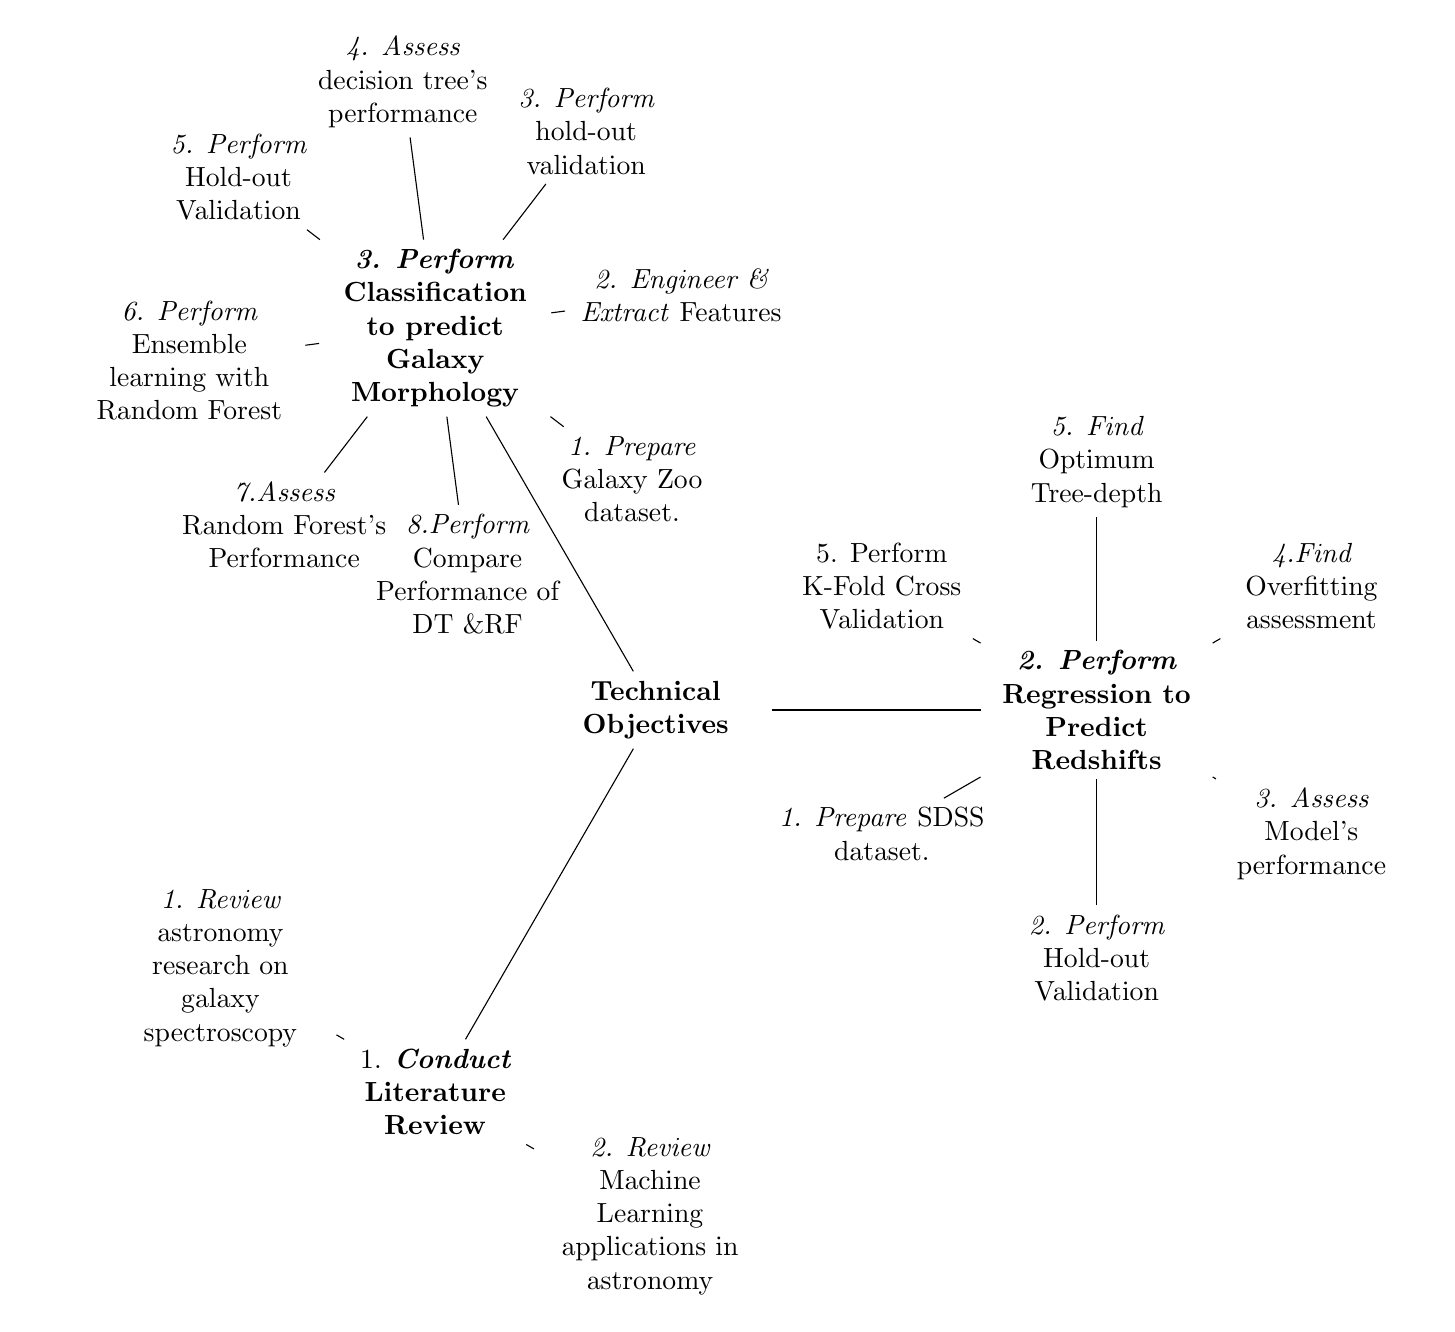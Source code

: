 ﻿\usetikzlibrary{mindmap}
\begin{tikzpicture}[grow cyclic, text width=2.7cm, align=flush center, scale =.7,
    level 1/.style={level distance=8cm,sibling angle=120},
    level 2/.style={level distance=4.5cm,sibling angle=360/\the\tikznumberofchildren}]
\node{\textbf{Technical Objectives}}
    child {node {1. \textbf{\textit{Conduct} Literature Review}}
        child {node {\textit{1. Review} astronomy research on galaxy spectroscopy}}
        child {node {\textit{2. Review} Machine Learning applications in astronomy}}
    }
    child {node {\textbf{\textit{2. Perform} Regression to Predict Redshifts}}
        child {node {\textit{1. Prepare} SDSS dataset.}}
        child {node {\textit{2. Perform} Hold-out Validation}}
        child {node {\textit{3. Assess} Model's performance}}
        child {node {\textit{4.Find} Overfitting assessment}}
        child {node {\textit{5. Find} Optimum Tree-depth}}
        child {node {5. Perform K-Fold Cross Validation}}
        }
    child {node {\textbf{\textit{3. Perform}\\ Classification to predict Galaxy Morphology}}
        child {node {\textit{1. Prepare} Galaxy Zoo dataset.}}
        child {node {\textit{2. Engineer \& Extract} Features}}
        child {node {\textit{3. Perform} hold-out validation}}
        child {node {\textit{4. Assess} decision tree's performance}}
        child {node {\textit{5. Perform} Hold-out Validation}}
        child {node {\textit{6. Perform} Ensemble learning with Random Forest}}
        child {node {\textit{7.Assess} Random Forest's Performance}}
        child {node {\textit{8.Perform} Compare Performance of DT \&RF}}
        }
;
\end{tikzpicture}
\end{document}

% \tikzset{
%   set angles for level/.style={level #1/.append style={sibling angle=360/\the\tikznumberofchildren}},
%   level/.append style={set angles for level=#1}% solution 1
% }
% ,scale=.17,
%     level 1/.style={level distance=35cm,sibling angle=90},
%     level 2/.style={level distance=20cm,sibling angle=43},
%     level 3/.style={level distance=25cm, sibling angle=25}
%     ]